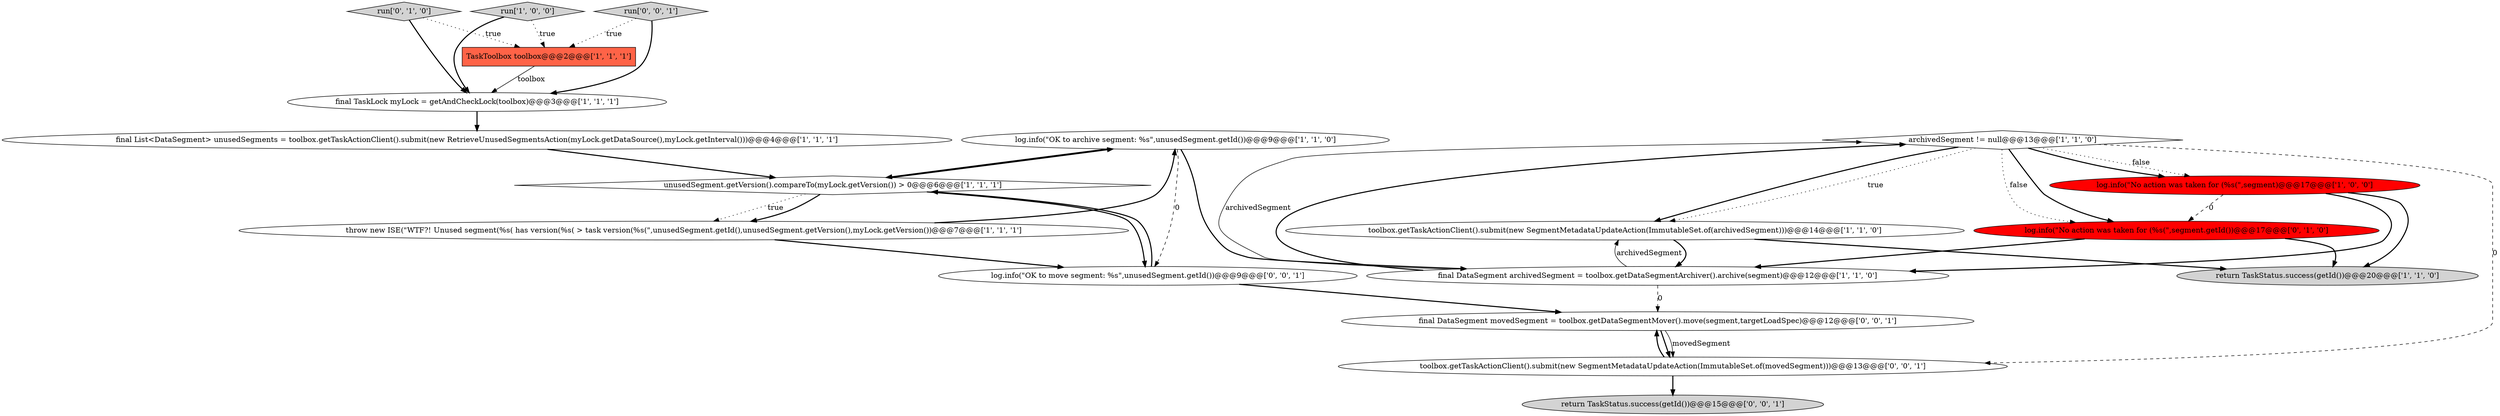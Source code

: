 digraph {
15 [style = filled, label = "final DataSegment movedSegment = toolbox.getDataSegmentMover().move(segment,targetLoadSpec)@@@12@@@['0', '0', '1']", fillcolor = white, shape = ellipse image = "AAA0AAABBB3BBB"];
17 [style = filled, label = "return TaskStatus.success(getId())@@@15@@@['0', '0', '1']", fillcolor = lightgray, shape = ellipse image = "AAA0AAABBB3BBB"];
4 [style = filled, label = "TaskToolbox toolbox@@@2@@@['1', '1', '1']", fillcolor = tomato, shape = box image = "AAA0AAABBB1BBB"];
18 [style = filled, label = "toolbox.getTaskActionClient().submit(new SegmentMetadataUpdateAction(ImmutableSet.of(movedSegment)))@@@13@@@['0', '0', '1']", fillcolor = white, shape = ellipse image = "AAA0AAABBB3BBB"];
2 [style = filled, label = "unusedSegment.getVersion().compareTo(myLock.getVersion()) > 0@@@6@@@['1', '1', '1']", fillcolor = white, shape = diamond image = "AAA0AAABBB1BBB"];
1 [style = filled, label = "archivedSegment != null@@@13@@@['1', '1', '0']", fillcolor = white, shape = diamond image = "AAA0AAABBB1BBB"];
0 [style = filled, label = "final TaskLock myLock = getAndCheckLock(toolbox)@@@3@@@['1', '1', '1']", fillcolor = white, shape = ellipse image = "AAA0AAABBB1BBB"];
5 [style = filled, label = "toolbox.getTaskActionClient().submit(new SegmentMetadataUpdateAction(ImmutableSet.of(archivedSegment)))@@@14@@@['1', '1', '0']", fillcolor = white, shape = ellipse image = "AAA0AAABBB1BBB"];
11 [style = filled, label = "final List<DataSegment> unusedSegments = toolbox.getTaskActionClient().submit(new RetrieveUnusedSegmentsAction(myLock.getDataSource(),myLock.getInterval()))@@@4@@@['1', '1', '1']", fillcolor = white, shape = ellipse image = "AAA0AAABBB1BBB"];
12 [style = filled, label = "log.info(\"No action was taken for (%s(\",segment.getId())@@@17@@@['0', '1', '0']", fillcolor = red, shape = ellipse image = "AAA1AAABBB2BBB"];
6 [style = filled, label = "log.info(\"No action was taken for (%s(\",segment)@@@17@@@['1', '0', '0']", fillcolor = red, shape = ellipse image = "AAA1AAABBB1BBB"];
9 [style = filled, label = "log.info(\"OK to archive segment: %s\",unusedSegment.getId())@@@9@@@['1', '1', '0']", fillcolor = white, shape = ellipse image = "AAA0AAABBB1BBB"];
10 [style = filled, label = "return TaskStatus.success(getId())@@@20@@@['1', '1', '0']", fillcolor = lightgray, shape = ellipse image = "AAA0AAABBB1BBB"];
13 [style = filled, label = "run['0', '1', '0']", fillcolor = lightgray, shape = diamond image = "AAA0AAABBB2BBB"];
8 [style = filled, label = "run['1', '0', '0']", fillcolor = lightgray, shape = diamond image = "AAA0AAABBB1BBB"];
3 [style = filled, label = "throw new ISE(\"WTF?! Unused segment(%s( has version(%s( > task version(%s(\",unusedSegment.getId(),unusedSegment.getVersion(),myLock.getVersion())@@@7@@@['1', '1', '1']", fillcolor = white, shape = ellipse image = "AAA0AAABBB1BBB"];
7 [style = filled, label = "final DataSegment archivedSegment = toolbox.getDataSegmentArchiver().archive(segment)@@@12@@@['1', '1', '0']", fillcolor = white, shape = ellipse image = "AAA0AAABBB1BBB"];
14 [style = filled, label = "log.info(\"OK to move segment: %s\",unusedSegment.getId())@@@9@@@['0', '0', '1']", fillcolor = white, shape = ellipse image = "AAA0AAABBB3BBB"];
16 [style = filled, label = "run['0', '0', '1']", fillcolor = lightgray, shape = diamond image = "AAA0AAABBB3BBB"];
7->1 [style = solid, label="archivedSegment"];
1->5 [style = bold, label=""];
2->3 [style = dotted, label="true"];
5->10 [style = bold, label=""];
16->0 [style = bold, label=""];
7->1 [style = bold, label=""];
9->2 [style = bold, label=""];
2->3 [style = bold, label=""];
3->14 [style = bold, label=""];
18->15 [style = bold, label=""];
18->17 [style = bold, label=""];
0->11 [style = bold, label=""];
1->18 [style = dashed, label="0"];
2->9 [style = bold, label=""];
1->6 [style = dotted, label="false"];
9->7 [style = bold, label=""];
16->4 [style = dotted, label="true"];
15->18 [style = bold, label=""];
8->4 [style = dotted, label="true"];
12->7 [style = bold, label=""];
11->2 [style = bold, label=""];
6->12 [style = dashed, label="0"];
8->0 [style = bold, label=""];
3->9 [style = bold, label=""];
12->10 [style = bold, label=""];
1->6 [style = bold, label=""];
1->12 [style = dotted, label="false"];
9->14 [style = dashed, label="0"];
4->0 [style = solid, label="toolbox"];
15->18 [style = solid, label="movedSegment"];
6->10 [style = bold, label=""];
2->14 [style = bold, label=""];
1->12 [style = bold, label=""];
7->15 [style = dashed, label="0"];
5->7 [style = bold, label=""];
14->15 [style = bold, label=""];
14->2 [style = bold, label=""];
6->7 [style = bold, label=""];
7->5 [style = solid, label="archivedSegment"];
1->5 [style = dotted, label="true"];
13->4 [style = dotted, label="true"];
13->0 [style = bold, label=""];
}
